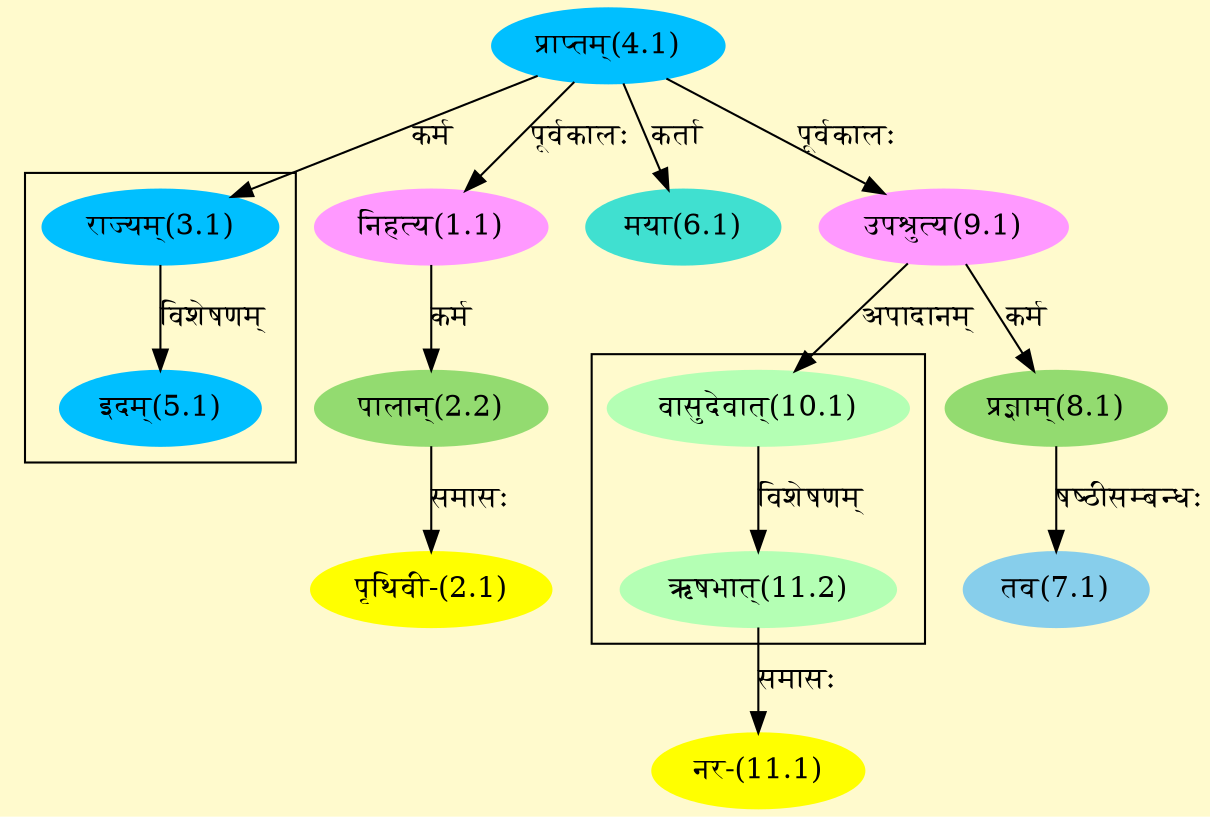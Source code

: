 digraph G{
rankdir=BT;
 compound=true;
 bgcolor="lemonchiffon1";

subgraph cluster_1{
Node5_1 [style=filled, color="#00BFFF" label = "इदम्(5.1)"]
Node3_1 [style=filled, color="#00BFFF" label = "राज्यम्(3.1)"]

}

subgraph cluster_2{
Node11_2 [style=filled, color="#B4FFB4" label = "ऋषभात्(11.2)"]
Node10_1 [style=filled, color="#B4FFB4" label = "वासुदेवात्(10.1)"]

}
Node1_1 [style=filled, color="#FF99FF" label = "निहत्य(1.1)"]
Node4_1 [style=filled, color="#00BFFF" label = "प्राप्तम्(4.1)"]
Node2_1 [style=filled, color="#FFFF00" label = "पृथिवी-(2.1)"]
Node2_2 [style=filled, color="#93DB70" label = "पालान्(2.2)"]
Node3_1 [style=filled, color="#00BFFF" label = "राज्यम्(3.1)"]
Node6_1 [style=filled, color="#40E0D0" label = "मया(6.1)"]
Node7_1 [style=filled, color="#87CEEB" label = "तव(7.1)"]
Node8_1 [style=filled, color="#93DB70" label = "प्रज्ञाम्(8.1)"]
Node9_1 [style=filled, color="#FF99FF" label = "उपश्रुत्य(9.1)"]
Node10_1 [style=filled, color="#B4FFB4" label = "वासुदेवात्(10.1)"]
Node11_1 [style=filled, color="#FFFF00" label = "नर-(11.1)"]
Node11_2 [style=filled, color="#B4FFB4" label = "ऋषभात्(11.2)"]
/* Start of Relations section */

Node1_1 -> Node4_1 [  label="पूर्वकालः"  dir="back" ]
Node2_1 -> Node2_2 [  label="समासः"  dir="back" ]
Node2_2 -> Node1_1 [  label="कर्म"  dir="back" ]
Node3_1 -> Node4_1 [  label="कर्म"  dir="back" ]
Node5_1 -> Node3_1 [  label="विशेषणम्"  dir="back" ]
Node6_1 -> Node4_1 [  label="कर्ता"  dir="back" ]
Node7_1 -> Node8_1 [  label="षष्ठीसम्बन्धः"  dir="back" ]
Node8_1 -> Node9_1 [  label="कर्म"  dir="back" ]
Node9_1 -> Node4_1 [  label="पूर्वकालः"  dir="back" ]
Node10_1 -> Node9_1 [  label="अपादानम्"  dir="back" ]
Node11_1 -> Node11_2 [  label="समासः"  dir="back" ]
Node11_2 -> Node10_1 [  label="विशेषणम्"  dir="back" ]
}
